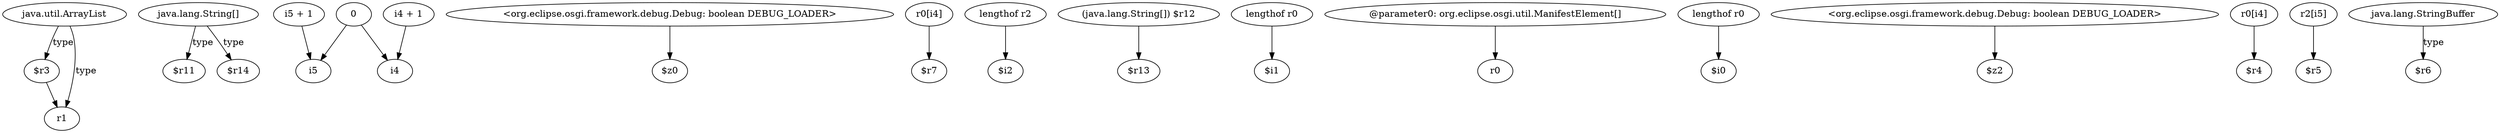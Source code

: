 digraph g {
0[label="java.util.ArrayList"]
1[label="$r3"]
0->1[label="type"]
2[label="java.lang.String[]"]
3[label="$r11"]
2->3[label="type"]
4[label="0"]
5[label="i5"]
4->5[label=""]
6[label="i4 + 1"]
7[label="i4"]
6->7[label=""]
8[label="<org.eclipse.osgi.framework.debug.Debug: boolean DEBUG_LOADER>"]
9[label="$z0"]
8->9[label=""]
10[label="r0[i4]"]
11[label="$r7"]
10->11[label=""]
4->7[label=""]
12[label="r1"]
1->12[label=""]
13[label="lengthof r2"]
14[label="$i2"]
13->14[label=""]
15[label="(java.lang.String[]) $r12"]
16[label="$r13"]
15->16[label=""]
17[label="lengthof r0"]
18[label="$i1"]
17->18[label=""]
0->12[label="type"]
19[label="@parameter0: org.eclipse.osgi.util.ManifestElement[]"]
20[label="r0"]
19->20[label=""]
21[label="lengthof r0"]
22[label="$i0"]
21->22[label=""]
23[label="i5 + 1"]
23->5[label=""]
24[label="<org.eclipse.osgi.framework.debug.Debug: boolean DEBUG_LOADER>"]
25[label="$z2"]
24->25[label=""]
26[label="$r14"]
2->26[label="type"]
27[label="r0[i4]"]
28[label="$r4"]
27->28[label=""]
29[label="r2[i5]"]
30[label="$r5"]
29->30[label=""]
31[label="java.lang.StringBuffer"]
32[label="$r6"]
31->32[label="type"]
}